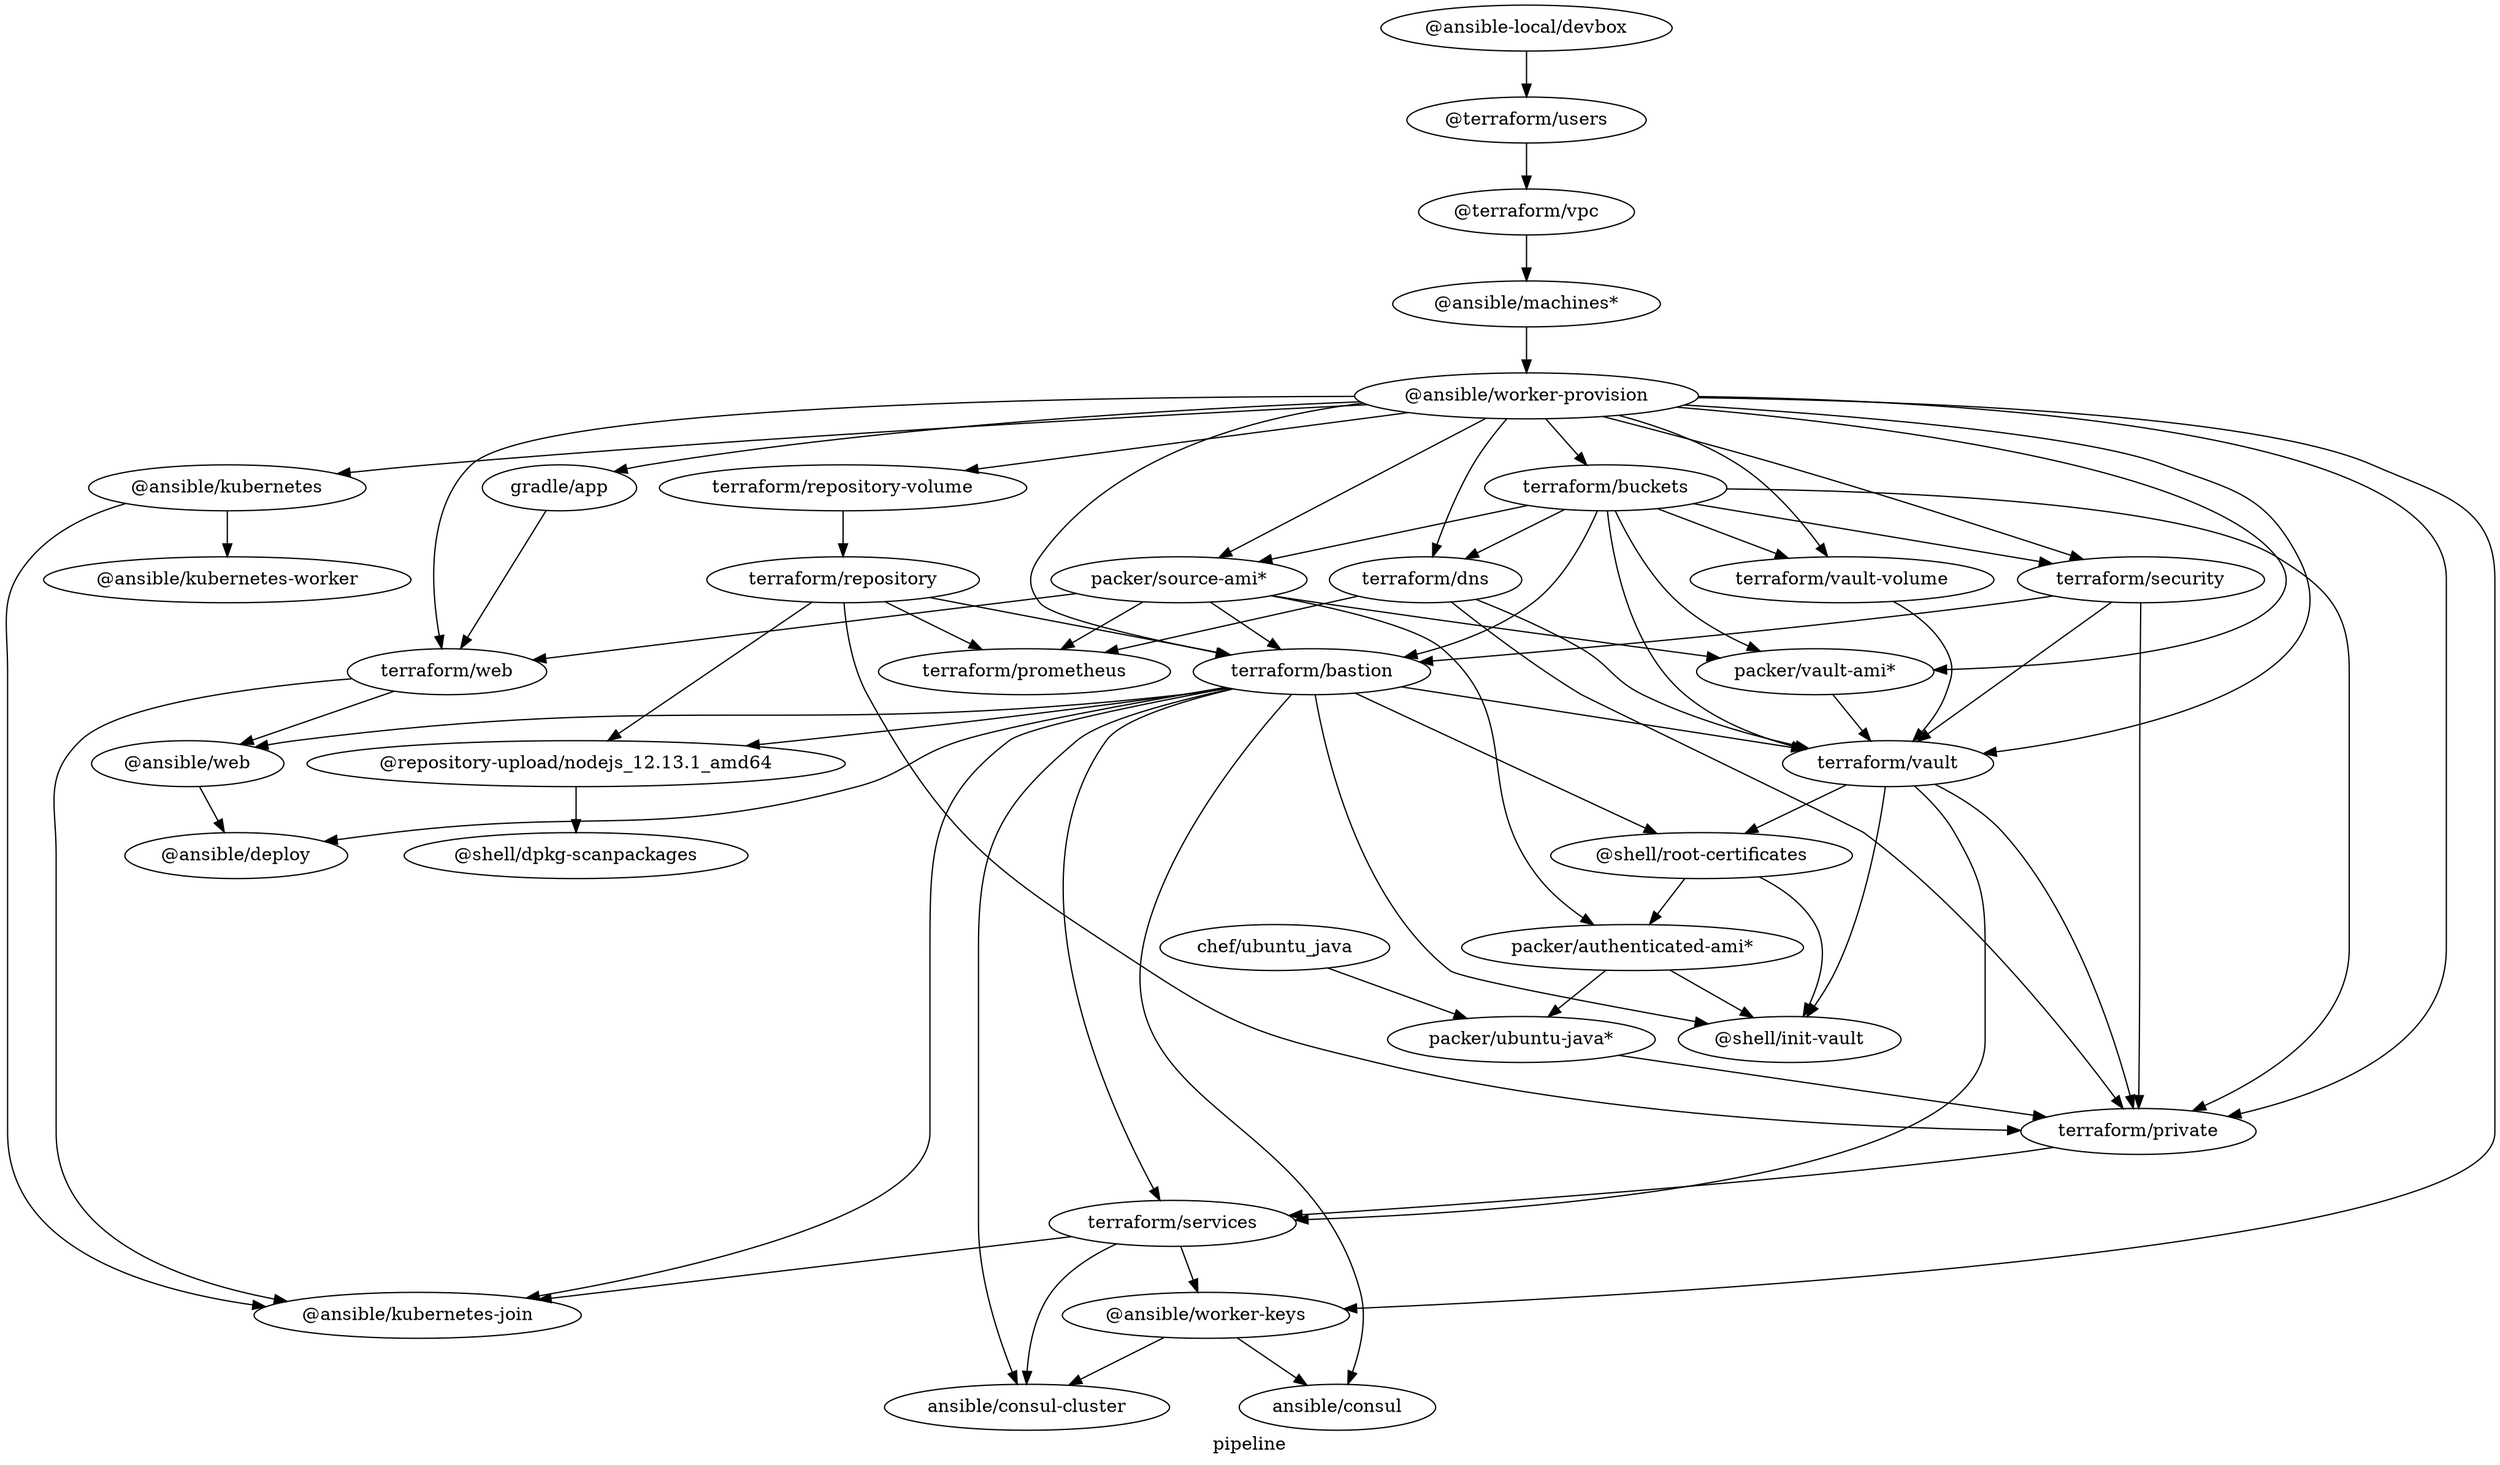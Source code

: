 digraph G {
  label="pipeline";
  rankdir=TB;



"packer/source-ami*" -> { "terraform/bastion";
                          "packer/vault-ami*";
                          "terraform/web"
                        }

"terraform/bastion" -> "@repository-upload/nodejs_12.13.1_amd64"
"terraform/repository" -> "@repository-upload/nodejs_12.13.1_amd64"

"@repository-upload/nodejs_12.13.1_amd64" -> "@shell/dpkg-scanpackages"

"terraform/web" -> "@ansible/kubernetes-join";
"terraform/bastion" -> "@ansible/kubernetes-join";
"terraform/services" -> "@ansible/kubernetes-join";
"@ansible/kubernetes" -> "@ansible/kubernetes-join";



"terraform/services" -> "@ansible/worker-keys"

"terraform/bastion" -> "@ansible/deploy";
"terraform/bastion" -> "@ansible/web";
"@ansible/worker-provision" -> "terraform/repository-volume" -> "terraform/repository";

"terraform/repository" -> {
  "terraform/bastion";
  "terraform/private";
  "terraform/prometheus";
}

"terraform/bastion" -> "ansible/consul-cluster";
"@ansible/worker-keys" -> "ansible/consul-cluster";
"terraform/services" -> "ansible/consul-cluster";

"terraform/bastion" -> "ansible/consul";
"@ansible/worker-keys" -> "ansible/consul";

"gradle/app" -> "terraform/web" -> "@ansible/web" -> "@ansible/deploy";
"@ansible/kubernetes" -> "@ansible/kubernetes-worker";
"@ansible/worker-provision" -> {

  "@ansible/worker-keys";
  "terraform/web";
  "gradle/app";
  "@ansible/kubernetes";
  "terraform/buckets";
  "terraform/vault";
  "terraform/dns";
  "terraform/bastion";
  "terraform/vault-volume";
  "packer/source-ami*";
  "terraform/security";
  "terraform/private";
  "packer/vault-ami*"
}

"terraform/buckets" -> {
  "terraform/vault";
  "terraform/dns";
  "terraform/bastion";
  "terraform/vault-volume";
  "packer/source-ami*";
  "terraform/security";
  "terraform/private";
  "packer/vault-ami*"
}

"packer/vault-ami*" -> "terraform/vault"

"@terraform/vpc" -> "@ansible/machines*" -> "@ansible/worker-provision"

"terraform/vault" -> "terraform/private";

{ "terraform/vault";
"terraform/bastion";
"terraform/private"; } -> "terraform/services";

"terraform/vault-volume" -> "terraform/vault";

 "terraform/dns" -> "terraform/private";
 "terraform/dns" -> "terraform/vault";

"terraform/security" -> "terraform/vault"

"terraform/security" -> "terraform/bastion";
"terraform/security" -> "terraform/private";

"chef/ubuntu_java" -> "packer/ubuntu-java*";


"@ansible-local/devbox" -> "@terraform/users" -> "@terraform/vpc";

"terraform/bastion" -> "@shell/root-certificates";

"terraform/vault" -> "@shell/root-certificates";
"terraform/bastion" -> "terraform/vault";

"terraform/bastion" -> "@shell/init-vault";
"terraform/vault" -> "@shell/init-vault";

"@shell/root-certificates" -> "packer/authenticated-ami*";

"packer/ubuntu-java*" -> "terraform/private";

"packer/source-ami*" -> "packer/authenticated-ami*";
"packer/authenticated-ami*" -> "packer/ubuntu-java*";
"packer/authenticated-ami*" -> "@shell/init-vault";
"@shell/root-certificates" -> "@shell/init-vault";

 "terraform/dns" -> "terraform/prometheus";
 "packer/source-ami*" -> "terraform/prometheus";
}
